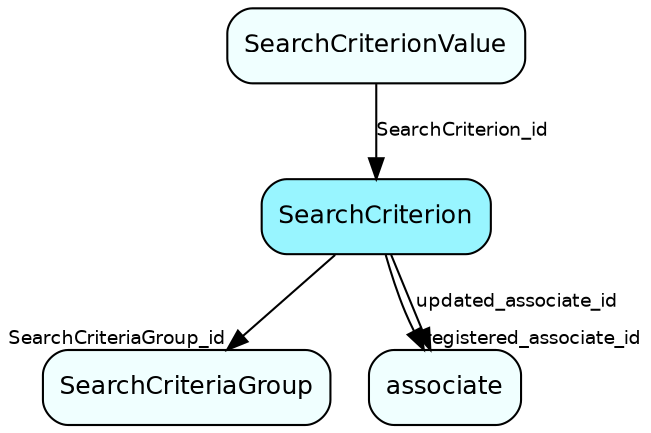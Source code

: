 digraph SearchCriterion  {
node [shape = box style="rounded, filled" fontname = "Helvetica" fontsize = "12" ]
edge [fontname = "Helvetica" fontsize = "9"]

SearchCriterion[fillcolor = "cadetblue1"]
SearchCriteriaGroup[fillcolor = "azure1"]
associate[fillcolor = "azure1"]
SearchCriterionValue[fillcolor = "azure1"]
SearchCriterion -> SearchCriteriaGroup [headlabel = "SearchCriteriaGroup_id"]
SearchCriterion -> associate [headlabel = "registered_associate_id"]
SearchCriterion -> associate [label = "updated_associate_id"]
SearchCriterionValue -> SearchCriterion [label = "SearchCriterion_id"]
}
